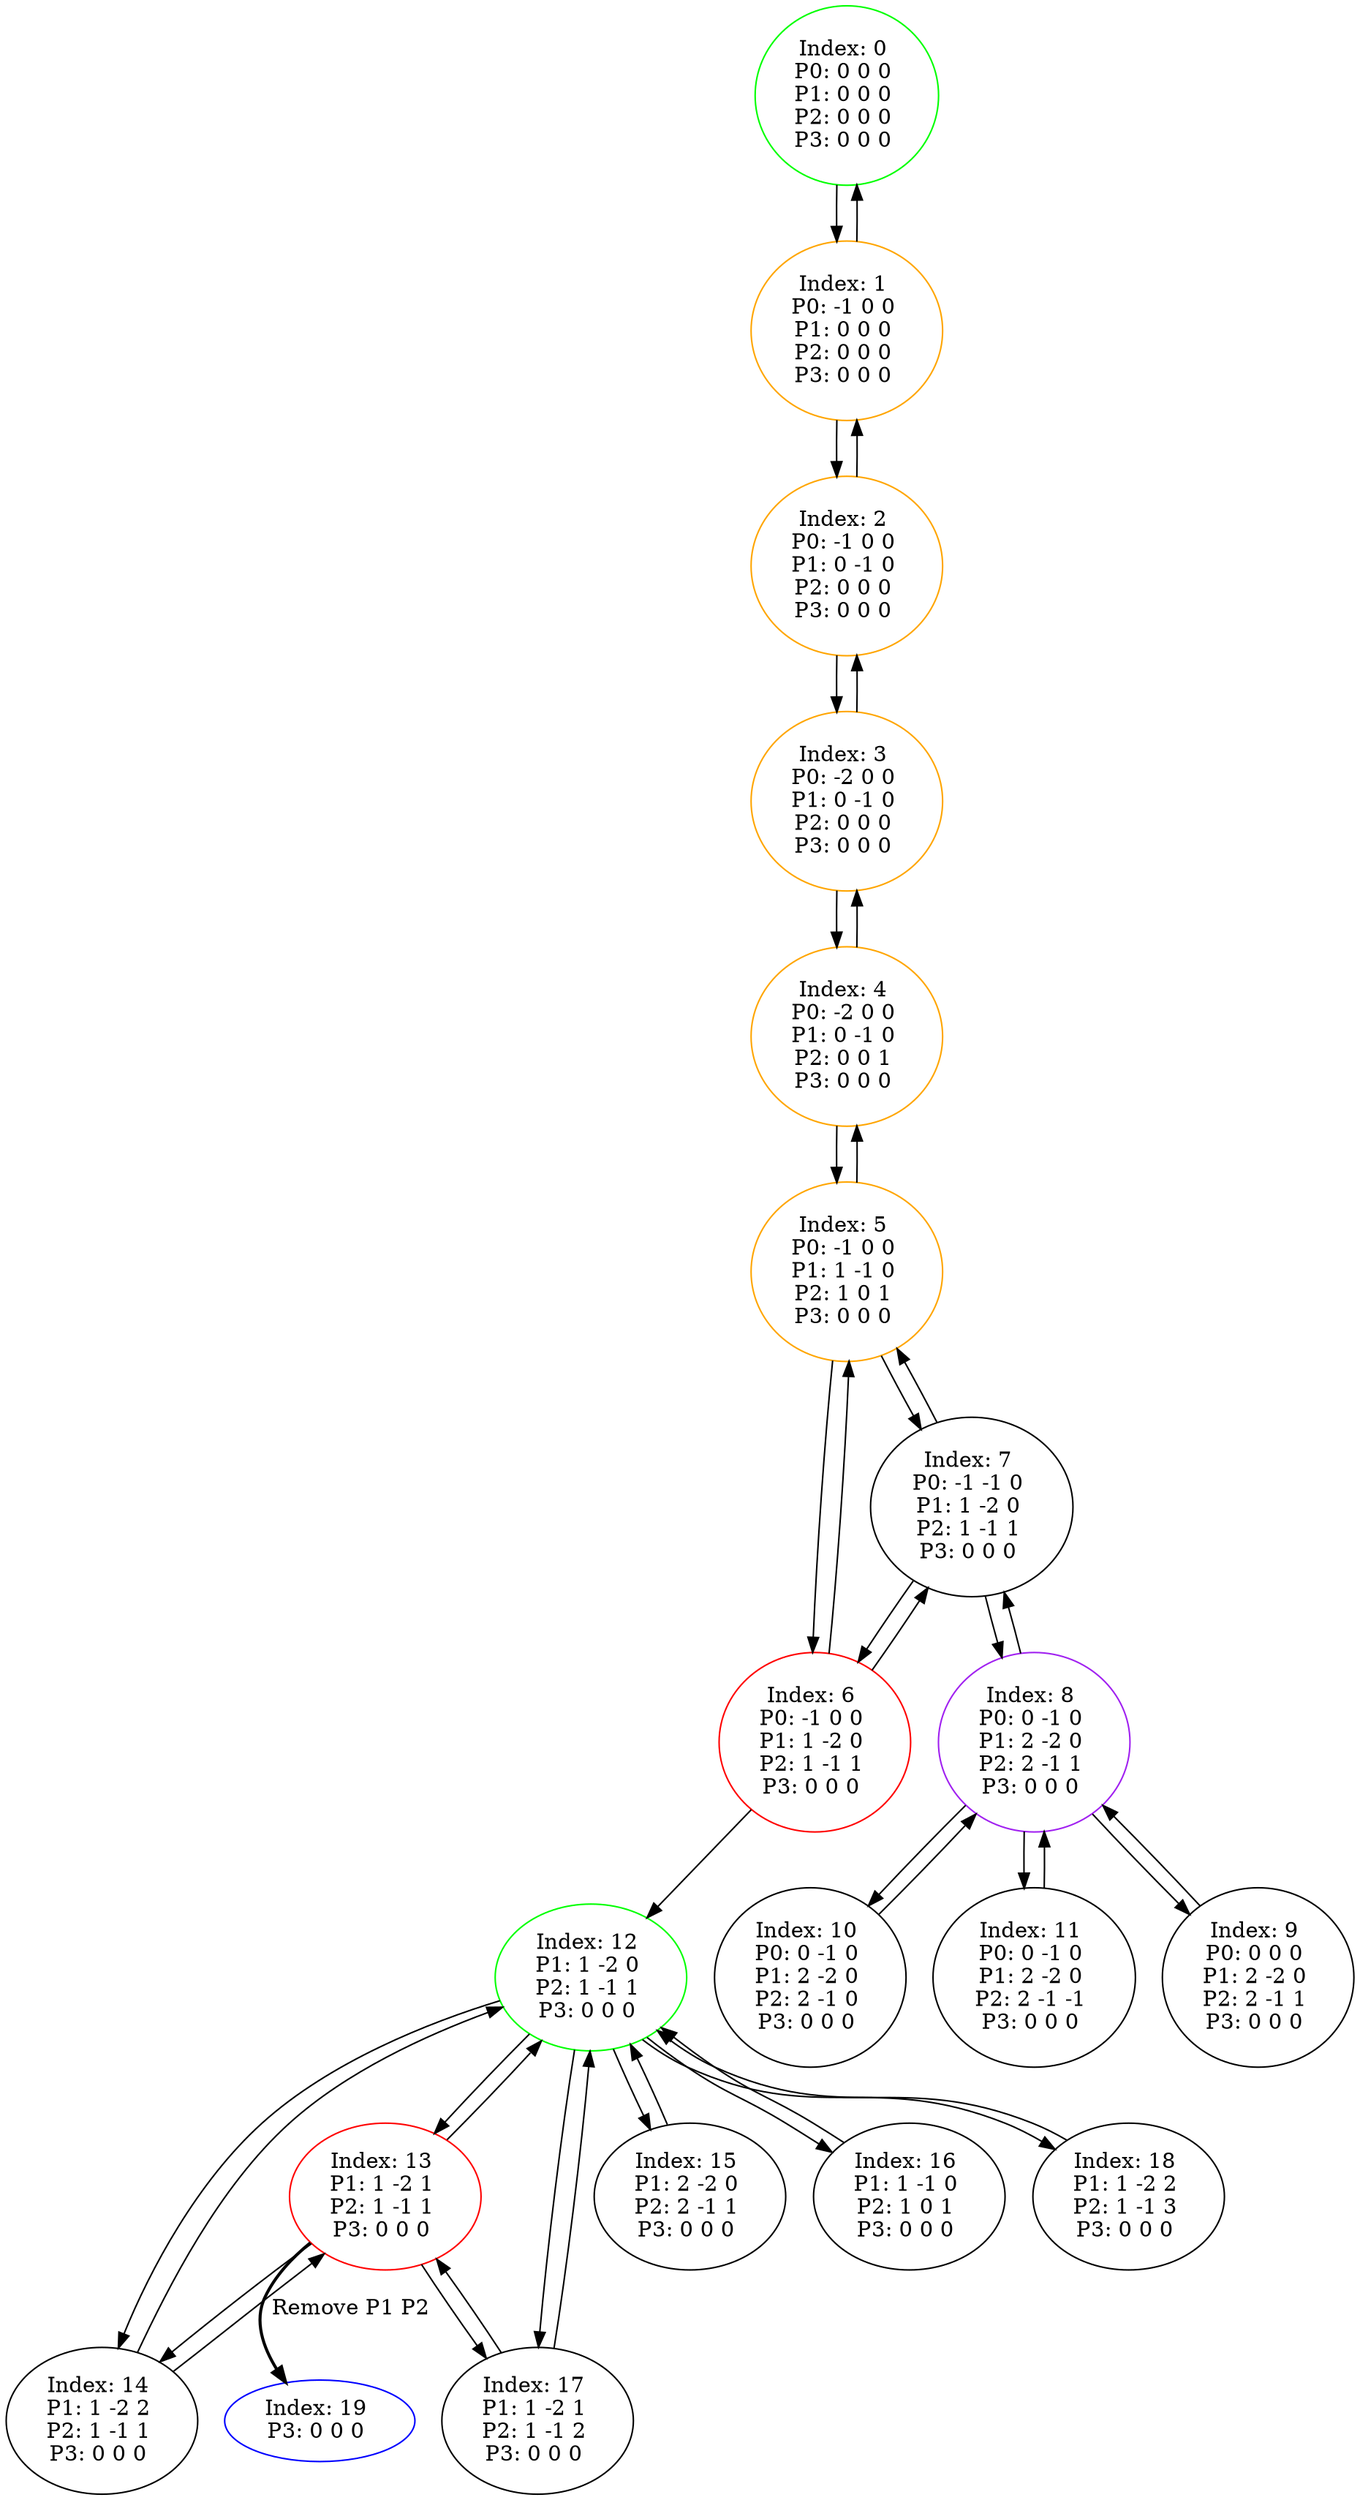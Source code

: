 digraph G {
color = "black"
0[label = "Index: 0 
P0: 0 0 0 
P1: 0 0 0 
P2: 0 0 0 
P3: 0 0 0 
", color = "green"]
1[label = "Index: 1 
P0: -1 0 0 
P1: 0 0 0 
P2: 0 0 0 
P3: 0 0 0 
", color = "orange"]
2[label = "Index: 2 
P0: -1 0 0 
P1: 0 -1 0 
P2: 0 0 0 
P3: 0 0 0 
", color = "orange"]
3[label = "Index: 3 
P0: -2 0 0 
P1: 0 -1 0 
P2: 0 0 0 
P3: 0 0 0 
", color = "orange"]
4[label = "Index: 4 
P0: -2 0 0 
P1: 0 -1 0 
P2: 0 0 1 
P3: 0 0 0 
", color = "orange"]
5[label = "Index: 5 
P0: -1 0 0 
P1: 1 -1 0 
P2: 1 0 1 
P3: 0 0 0 
", color = "orange"]
6[label = "Index: 6 
P0: -1 0 0 
P1: 1 -2 0 
P2: 1 -1 1 
P3: 0 0 0 
", color = "red"]
7[label = "Index: 7 
P0: -1 -1 0 
P1: 1 -2 0 
P2: 1 -1 1 
P3: 0 0 0 
"]
8[label = "Index: 8 
P0: 0 -1 0 
P1: 2 -2 0 
P2: 2 -1 1 
P3: 0 0 0 
", color = "purple"]
9[label = "Index: 9 
P0: 0 0 0 
P1: 2 -2 0 
P2: 2 -1 1 
P3: 0 0 0 
"]
10[label = "Index: 10 
P0: 0 -1 0 
P1: 2 -2 0 
P2: 2 -1 0 
P3: 0 0 0 
"]
11[label = "Index: 11 
P0: 0 -1 0 
P1: 2 -2 0 
P2: 2 -1 -1 
P3: 0 0 0 
"]
12[label = "Index: 12 
P1: 1 -2 0 
P2: 1 -1 1 
P3: 0 0 0 
", color = "green"]
13[label = "Index: 13 
P1: 1 -2 1 
P2: 1 -1 1 
P3: 0 0 0 
", color = "red"]
14[label = "Index: 14 
P1: 1 -2 2 
P2: 1 -1 1 
P3: 0 0 0 
"]
15[label = "Index: 15 
P1: 2 -2 0 
P2: 2 -1 1 
P3: 0 0 0 
"]
16[label = "Index: 16 
P1: 1 -1 0 
P2: 1 0 1 
P3: 0 0 0 
"]
17[label = "Index: 17 
P1: 1 -2 1 
P2: 1 -1 2 
P3: 0 0 0 
"]
18[label = "Index: 18 
P1: 1 -2 2 
P2: 1 -1 3 
P3: 0 0 0 
"]
19[label = "Index: 19 
P3: 0 0 0 
", color = "blue"]
0 -> 1

1 -> 0
1 -> 2

2 -> 1
2 -> 3

3 -> 2
3 -> 4

4 -> 3
4 -> 5

5 -> 4
5 -> 6
5 -> 7

6 -> 5
6 -> 7
6 -> 12

7 -> 5
7 -> 6
7 -> 8

8 -> 7
8 -> 9
8 -> 10
8 -> 11

9 -> 8

10 -> 8

11 -> 8

12 -> 13
12 -> 14
12 -> 15
12 -> 16
12 -> 17
12 -> 18

13 -> 12
13 -> 14
13 -> 17
13 -> 19[style=bold label=" Remove P1 P2 "];


14 -> 12
14 -> 13

15 -> 12

16 -> 12

17 -> 12
17 -> 13

18 -> 12

}
